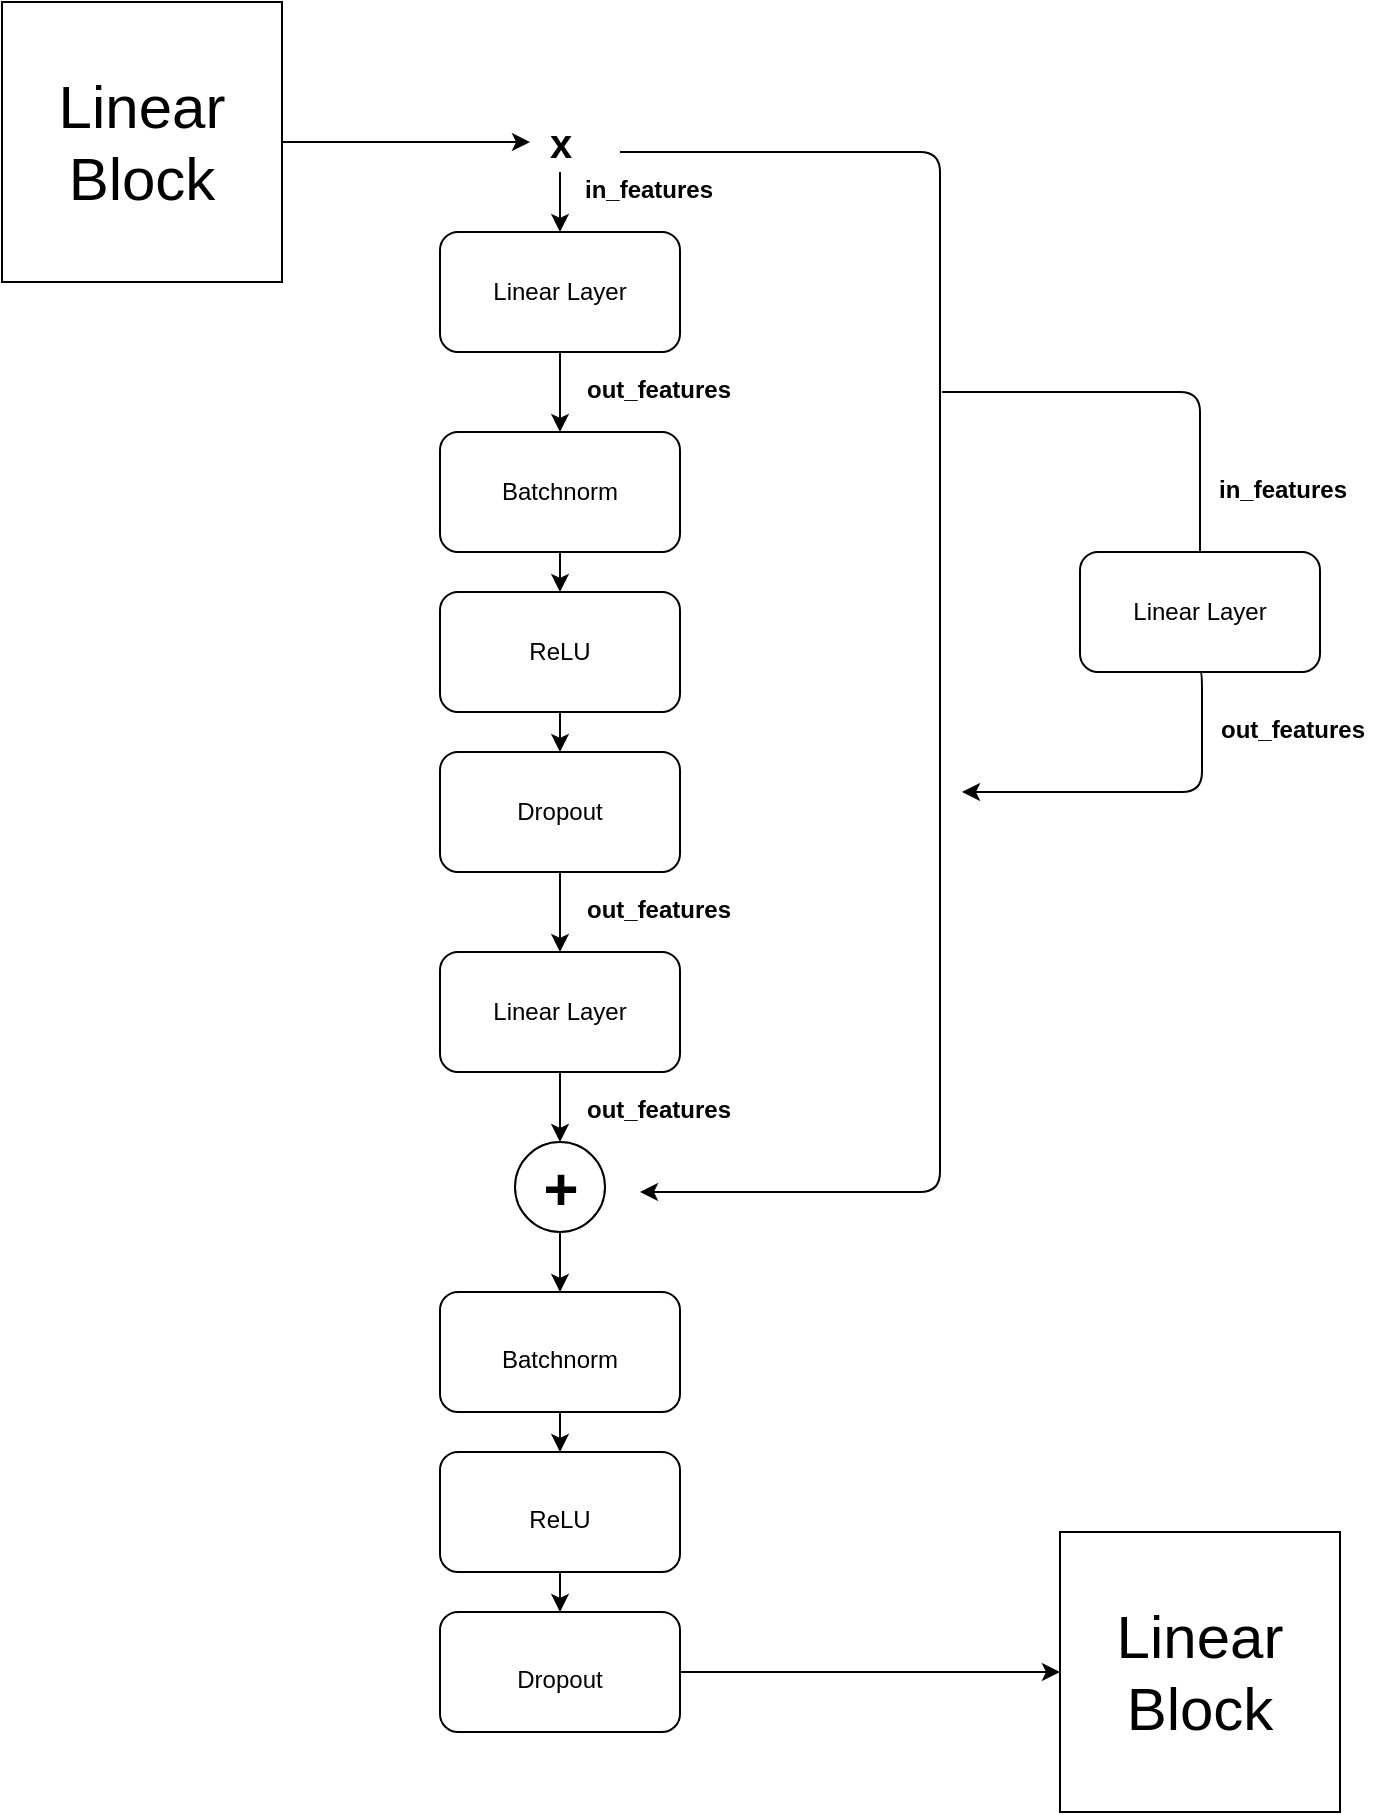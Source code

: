<mxfile scale="0.8" border="0">
    <diagram id="Ybx3DAMmp6IqKFQynErG" name="Page-1">
        <mxGraphModel dx="1302" dy="899" grid="1" gridSize="10" guides="1" tooltips="1" connect="1" arrows="1" fold="1" page="1" pageScale="1" pageWidth="827" pageHeight="1169" background="none" math="1" shadow="0">
            <root>
                <mxCell id="0"/>
                <mxCell id="1" parent="0"/>
                <mxCell id="15" value="" style="edgeStyle=none;html=1;fontSize=20;" parent="1" source="3" target="5" edge="1">
                    <mxGeometry relative="1" as="geometry"/>
                </mxCell>
                <mxCell id="3" value="Linear Layer" style="rounded=1;whiteSpace=wrap;html=1;" parent="1" vertex="1">
                    <mxGeometry x="289" y="160" width="120" height="60" as="geometry"/>
                </mxCell>
                <mxCell id="17" value="" style="edgeStyle=none;html=1;fontSize=20;" parent="1" source="5" target="16" edge="1">
                    <mxGeometry relative="1" as="geometry"/>
                </mxCell>
                <mxCell id="5" value="Batchnorm" style="rounded=1;whiteSpace=wrap;html=1;" parent="1" vertex="1">
                    <mxGeometry x="289" y="260" width="120" height="60" as="geometry"/>
                </mxCell>
                <mxCell id="14" value="" style="edgeStyle=none;html=1;fontSize=20;" parent="1" target="3" edge="1">
                    <mxGeometry relative="1" as="geometry">
                        <mxPoint x="349" y="130" as="sourcePoint"/>
                    </mxGeometry>
                </mxCell>
                <mxCell id="9" value="&lt;b&gt;x&lt;/b&gt;" style="text;html=1;resizable=0;autosize=1;align=center;verticalAlign=middle;points=[];fillColor=none;strokeColor=none;rounded=0;fontSize=20;" parent="1" vertex="1">
                    <mxGeometry x="334" y="100" width="30" height="30" as="geometry"/>
                </mxCell>
                <mxCell id="19" value="" style="edgeStyle=none;html=1;fontSize=20;" parent="1" source="16" target="18" edge="1">
                    <mxGeometry relative="1" as="geometry"/>
                </mxCell>
                <mxCell id="16" value="ReLU" style="whiteSpace=wrap;html=1;rounded=1;" parent="1" vertex="1">
                    <mxGeometry x="289" y="340" width="120" height="60" as="geometry"/>
                </mxCell>
                <mxCell id="21" value="" style="edgeStyle=none;html=1;fontSize=20;" parent="1" source="18" target="20" edge="1">
                    <mxGeometry relative="1" as="geometry"/>
                </mxCell>
                <mxCell id="18" value="Dropout" style="whiteSpace=wrap;html=1;rounded=1;" parent="1" vertex="1">
                    <mxGeometry x="289" y="420" width="120" height="60" as="geometry"/>
                </mxCell>
                <mxCell id="27" value="" style="edgeStyle=none;html=1;fontSize=30;" parent="1" source="20" target="26" edge="1">
                    <mxGeometry relative="1" as="geometry"/>
                </mxCell>
                <mxCell id="20" value="Linear Layer" style="whiteSpace=wrap;html=1;rounded=1;" parent="1" vertex="1">
                    <mxGeometry x="289" y="520" width="120" height="60" as="geometry"/>
                </mxCell>
                <mxCell id="30" value="" style="edgeStyle=none;html=1;fontSize=30;" parent="1" source="26" target="29" edge="1">
                    <mxGeometry relative="1" as="geometry"/>
                </mxCell>
                <mxCell id="26" value="&lt;b&gt;&lt;font style=&quot;font-size: 30px&quot;&gt;+&lt;/font&gt;&lt;/b&gt;" style="ellipse;whiteSpace=wrap;html=1;aspect=fixed;fontSize=20;" parent="1" vertex="1">
                    <mxGeometry x="326.5" y="615" width="45" height="45" as="geometry"/>
                </mxCell>
                <mxCell id="28" value="" style="edgeStyle=segmentEdgeStyle;endArrow=classic;html=1;fontSize=30;" parent="1" edge="1">
                    <mxGeometry width="50" height="50" relative="1" as="geometry">
                        <mxPoint x="379" y="120" as="sourcePoint"/>
                        <mxPoint x="389" y="640" as="targetPoint"/>
                        <Array as="points">
                            <mxPoint x="539" y="120"/>
                            <mxPoint x="539" y="640"/>
                            <mxPoint x="389" y="640"/>
                        </Array>
                    </mxGeometry>
                </mxCell>
                <mxCell id="32" value="" style="edgeStyle=none;html=1;fontSize=30;" parent="1" source="29" target="31" edge="1">
                    <mxGeometry relative="1" as="geometry"/>
                </mxCell>
                <mxCell id="29" value="&lt;span style=&quot;font-size: 12px&quot;&gt;Batchnorm&lt;/span&gt;" style="rounded=1;whiteSpace=wrap;html=1;fontSize=20;" parent="1" vertex="1">
                    <mxGeometry x="289" y="690" width="120" height="60" as="geometry"/>
                </mxCell>
                <mxCell id="34" value="" style="edgeStyle=none;html=1;fontSize=30;" parent="1" source="31" target="33" edge="1">
                    <mxGeometry relative="1" as="geometry"/>
                </mxCell>
                <mxCell id="31" value="&lt;span style=&quot;font-size: 12px&quot;&gt;ReLU&lt;/span&gt;" style="whiteSpace=wrap;html=1;fontSize=20;rounded=1;" parent="1" vertex="1">
                    <mxGeometry x="289" y="770" width="120" height="60" as="geometry"/>
                </mxCell>
                <mxCell id="38" style="edgeStyle=none;html=1;entryX=0;entryY=0.5;entryDx=0;entryDy=0;fontSize=30;" parent="1" source="33" target="60" edge="1">
                    <mxGeometry relative="1" as="geometry"/>
                </mxCell>
                <mxCell id="33" value="&lt;span style=&quot;font-size: 12px&quot;&gt;Dropout&lt;/span&gt;" style="whiteSpace=wrap;html=1;fontSize=20;rounded=1;" parent="1" vertex="1">
                    <mxGeometry x="289" y="850" width="120" height="60" as="geometry"/>
                </mxCell>
                <mxCell id="43" value="&lt;b&gt;&lt;font style=&quot;font-size: 12px&quot;&gt;in_features&lt;/font&gt;&lt;/b&gt;" style="text;html=1;resizable=0;autosize=1;align=center;verticalAlign=middle;points=[];fillColor=none;strokeColor=none;rounded=0;fontSize=20;" parent="1" vertex="1">
                    <mxGeometry x="353" y="120" width="80" height="30" as="geometry"/>
                </mxCell>
                <mxCell id="44" value="&lt;b&gt;&lt;font style=&quot;font-size: 12px&quot;&gt;out_features&lt;/font&gt;&lt;/b&gt;" style="text;html=1;resizable=0;autosize=1;align=center;verticalAlign=middle;points=[];fillColor=none;strokeColor=none;rounded=0;fontSize=20;" parent="1" vertex="1">
                    <mxGeometry x="353" y="220" width="90" height="30" as="geometry"/>
                </mxCell>
                <mxCell id="45" value="&lt;b&gt;&lt;font style=&quot;font-size: 12px&quot;&gt;out_features&lt;/font&gt;&lt;/b&gt;" style="text;html=1;resizable=0;autosize=1;align=center;verticalAlign=middle;points=[];fillColor=none;strokeColor=none;rounded=0;fontSize=20;" parent="1" vertex="1">
                    <mxGeometry x="353" y="580" width="90" height="30" as="geometry"/>
                </mxCell>
                <mxCell id="46" value="&lt;b&gt;&lt;font style=&quot;font-size: 12px&quot;&gt;out_features&lt;/font&gt;&lt;/b&gt;" style="text;html=1;resizable=0;autosize=1;align=center;verticalAlign=middle;points=[];fillColor=none;strokeColor=none;rounded=0;fontSize=20;" parent="1" vertex="1">
                    <mxGeometry x="353" y="480" width="90" height="30" as="geometry"/>
                </mxCell>
                <mxCell id="49" value="&lt;b&gt;&lt;font style=&quot;font-size: 12px&quot;&gt;in_features&lt;/font&gt;&lt;/b&gt;" style="text;html=1;resizable=0;autosize=1;align=center;verticalAlign=middle;points=[];fillColor=none;strokeColor=none;rounded=0;fontSize=20;" parent="1" vertex="1">
                    <mxGeometry x="670" y="270" width="80" height="30" as="geometry"/>
                </mxCell>
                <mxCell id="50" value="&lt;b&gt;&lt;font style=&quot;font-size: 12px&quot;&gt;out_features&lt;/font&gt;&lt;/b&gt;" style="text;html=1;resizable=0;autosize=1;align=center;verticalAlign=middle;points=[];fillColor=none;strokeColor=none;rounded=0;fontSize=20;" parent="1" vertex="1">
                    <mxGeometry x="670" y="390" width="90" height="30" as="geometry"/>
                </mxCell>
                <mxCell id="58" value="" style="endArrow=none;html=1;entryX=0.5;entryY=0;entryDx=0;entryDy=0;" parent="1" edge="1">
                    <mxGeometry width="50" height="50" relative="1" as="geometry">
                        <mxPoint x="540" y="240" as="sourcePoint"/>
                        <mxPoint x="669" y="320" as="targetPoint"/>
                        <Array as="points">
                            <mxPoint x="600" y="240"/>
                            <mxPoint x="669" y="240"/>
                        </Array>
                    </mxGeometry>
                </mxCell>
                <mxCell id="59" value="" style="edgeStyle=segmentEdgeStyle;endArrow=classic;html=1;exitX=0.5;exitY=1;exitDx=0;exitDy=0;" parent="1" edge="1">
                    <mxGeometry width="50" height="50" relative="1" as="geometry">
                        <mxPoint x="669" y="380" as="sourcePoint"/>
                        <mxPoint x="550" y="440" as="targetPoint"/>
                        <Array as="points">
                            <mxPoint x="670" y="380"/>
                            <mxPoint x="670" y="440"/>
                        </Array>
                    </mxGeometry>
                </mxCell>
                <mxCell id="60" value="&lt;span style=&quot;font-size: 30px&quot;&gt;Linear Block&lt;/span&gt;" style="whiteSpace=wrap;html=1;aspect=fixed;" parent="1" vertex="1">
                    <mxGeometry x="599" y="810" width="140" height="140" as="geometry"/>
                </mxCell>
                <mxCell id="63" style="edgeStyle=none;html=1;exitX=1;exitY=0.5;exitDx=0;exitDy=0;" parent="1" source="61" target="9" edge="1">
                    <mxGeometry relative="1" as="geometry"/>
                </mxCell>
                <mxCell id="61" value="&lt;span style=&quot;font-size: 30px&quot;&gt;Linear Block&lt;/span&gt;" style="whiteSpace=wrap;html=1;aspect=fixed;" parent="1" vertex="1">
                    <mxGeometry x="70" y="45" width="140" height="140" as="geometry"/>
                </mxCell>
                <mxCell id="64" value="Linear Layer" style="rounded=1;whiteSpace=wrap;html=1;" vertex="1" parent="1">
                    <mxGeometry x="609" y="320" width="120" height="60" as="geometry"/>
                </mxCell>
            </root>
        </mxGraphModel>
    </diagram>
</mxfile>